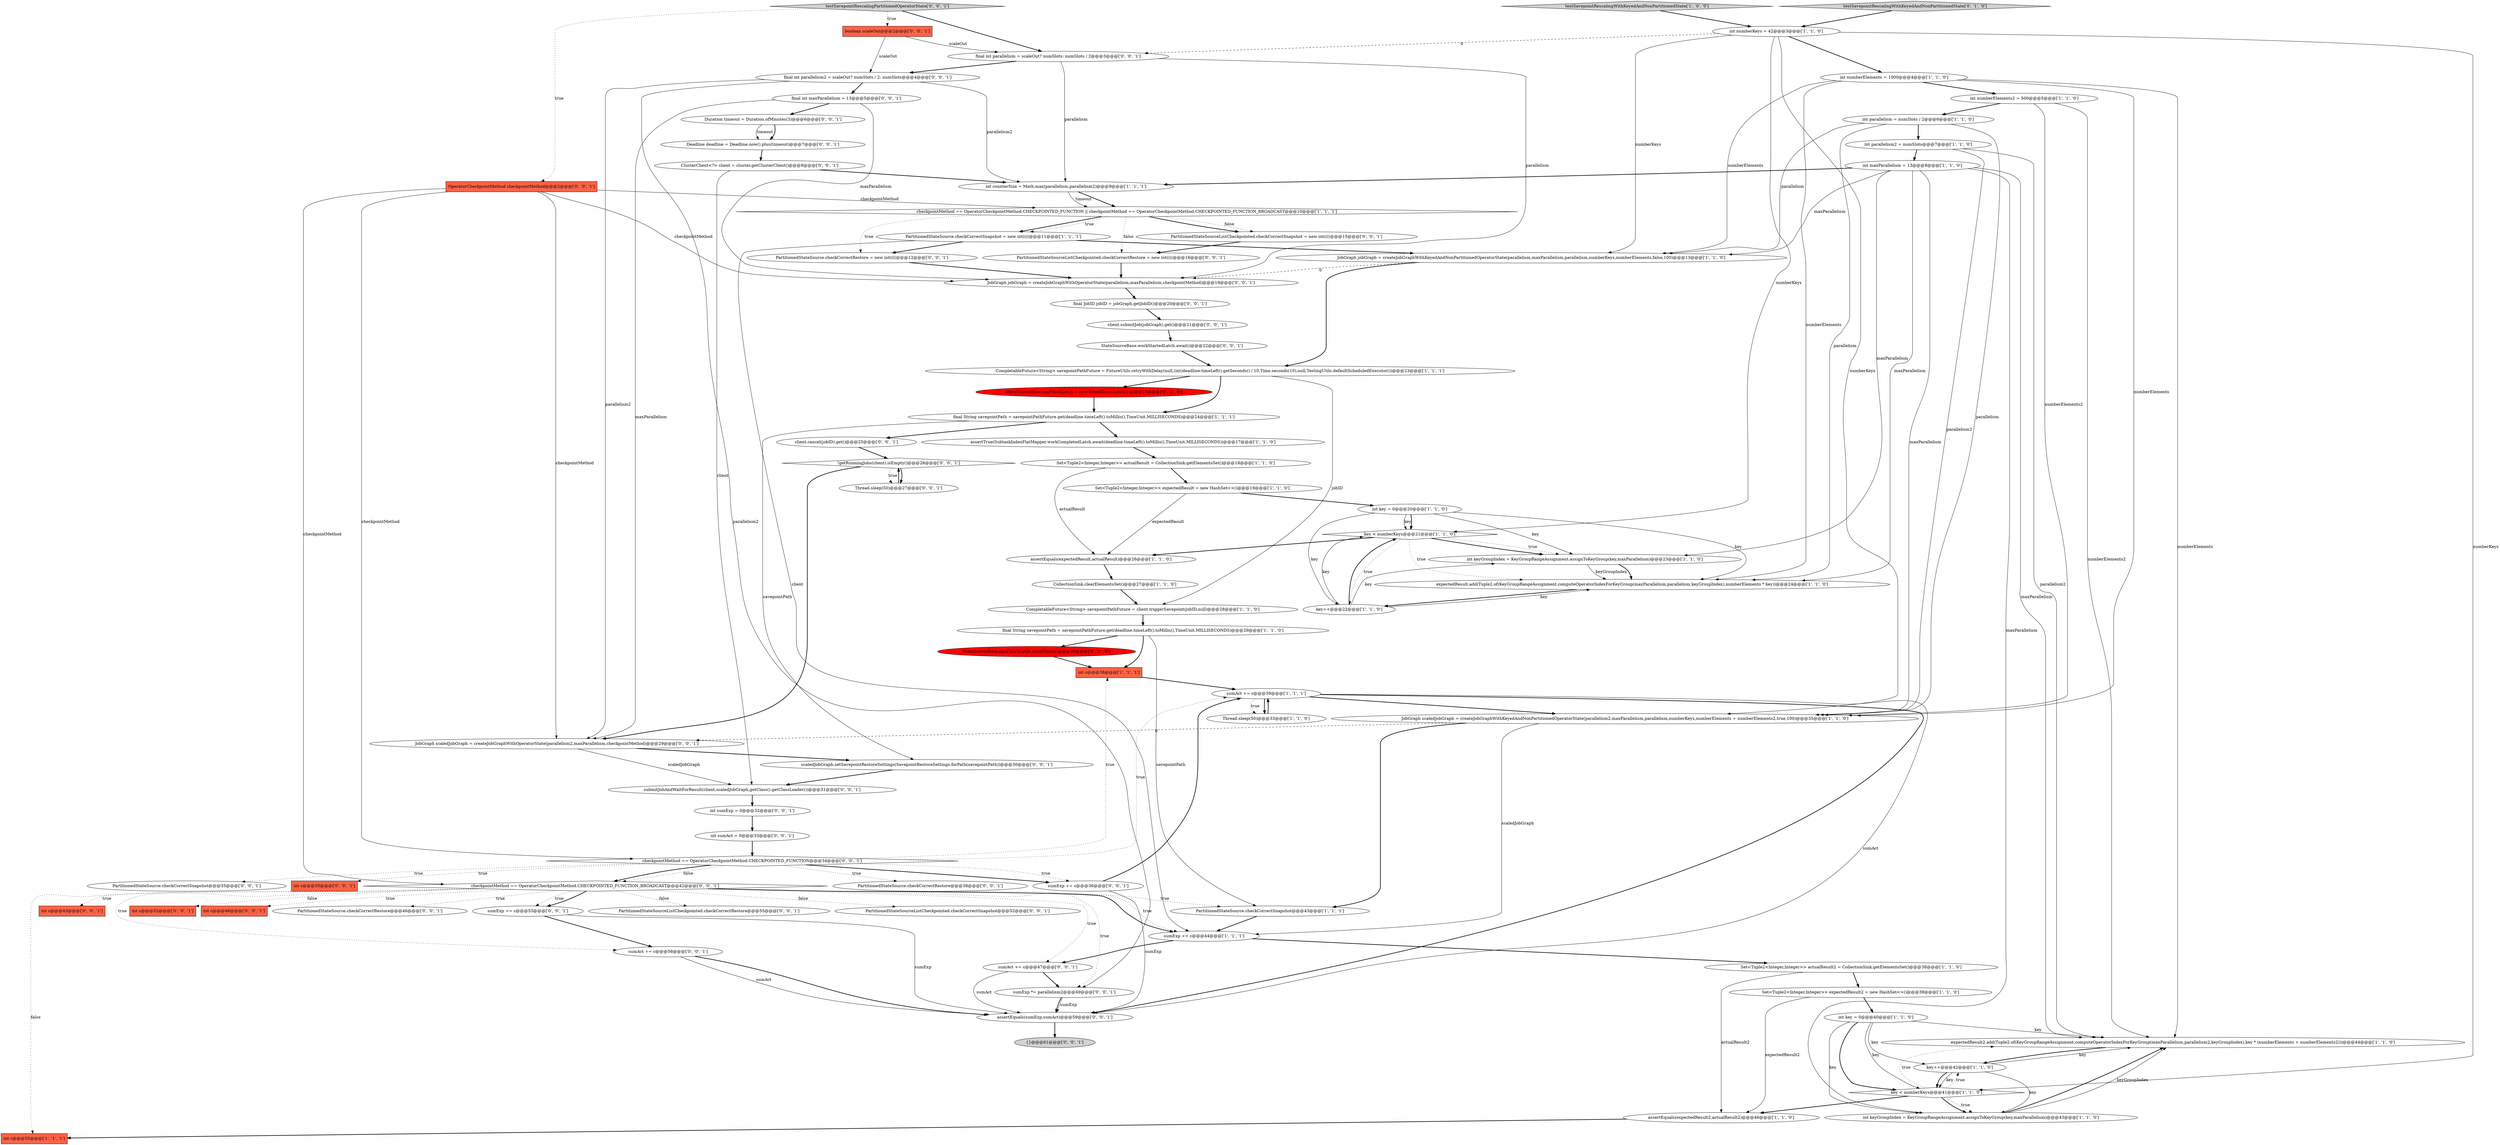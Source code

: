 digraph {
13 [style = filled, label = "key < numberKeys@@@21@@@['1', '1', '0']", fillcolor = white, shape = diamond image = "AAA0AAABBB1BBB"];
77 [style = filled, label = "sumExp += c@@@36@@@['0', '0', '1']", fillcolor = white, shape = ellipse image = "AAA0AAABBB3BBB"];
62 [style = filled, label = "int c@@@35@@@['0', '0', '1']", fillcolor = tomato, shape = box image = "AAA0AAABBB3BBB"];
78 [style = filled, label = "sumAct += c@@@47@@@['0', '0', '1']", fillcolor = white, shape = ellipse image = "AAA0AAABBB3BBB"];
41 [style = filled, label = "StateSourceBase.canFinishLatch = new CountDownLatch(1)@@@15@@@['0', '1', '0']", fillcolor = red, shape = ellipse image = "AAA1AAABBB2BBB"];
18 [style = filled, label = "JobGraph jobGraph = createJobGraphWithKeyedAndNonPartitionedOperatorState(parallelism,maxParallelism,parallelism,numberKeys,numberElements,false,100)@@@13@@@['1', '1', '0']", fillcolor = white, shape = ellipse image = "AAA0AAABBB1BBB"];
74 [style = filled, label = "StateSourceBase.workStartedLatch.await()@@@22@@@['0', '0', '1']", fillcolor = white, shape = ellipse image = "AAA0AAABBB3BBB"];
55 [style = filled, label = "int c@@@52@@@['0', '0', '1']", fillcolor = tomato, shape = box image = "AAA0AAABBB3BBB"];
28 [style = filled, label = "int key = 0@@@40@@@['1', '1', '0']", fillcolor = white, shape = ellipse image = "AAA0AAABBB1BBB"];
32 [style = filled, label = "int maxParallelism = 13@@@8@@@['1', '1', '0']", fillcolor = white, shape = ellipse image = "AAA0AAABBB1BBB"];
56 [style = filled, label = "checkpointMethod == OperatorCheckpointMethod.CHECKPOINTED_FUNCTION_BROADCAST@@@42@@@['0', '0', '1']", fillcolor = white, shape = diamond image = "AAA0AAABBB3BBB"];
44 [style = filled, label = "assertEquals(sumExp,sumAct)@@@59@@@['0', '0', '1']", fillcolor = white, shape = ellipse image = "AAA0AAABBB3BBB"];
73 [style = filled, label = "final int maxParallelism = 13@@@5@@@['0', '0', '1']", fillcolor = white, shape = ellipse image = "AAA0AAABBB3BBB"];
84 [style = filled, label = "int sumExp = 0@@@32@@@['0', '0', '1']", fillcolor = white, shape = ellipse image = "AAA0AAABBB3BBB"];
39 [style = filled, label = "CollectionSink.clearElementsSet()@@@27@@@['1', '1', '0']", fillcolor = white, shape = ellipse image = "AAA0AAABBB1BBB"];
79 [style = filled, label = "final int parallelism = scaleOut? numSlots: numSlots / 2@@@3@@@['0', '0', '1']", fillcolor = white, shape = ellipse image = "AAA0AAABBB3BBB"];
21 [style = filled, label = "assertTrue(SubtaskIndexFlatMapper.workCompletedLatch.await(deadline.timeLeft().toMillis(),TimeUnit.MILLISECONDS))@@@17@@@['1', '1', '0']", fillcolor = white, shape = ellipse image = "AAA0AAABBB1BBB"];
65 [style = filled, label = "int c@@@46@@@['0', '0', '1']", fillcolor = tomato, shape = box image = "AAA0AAABBB3BBB"];
75 [style = filled, label = "!getRunningJobs(client).isEmpty()@@@26@@@['0', '0', '1']", fillcolor = white, shape = diamond image = "AAA0AAABBB3BBB"];
3 [style = filled, label = "final String savepointPath = savepointPathFuture.get(deadline.timeLeft().toMillis(),TimeUnit.MILLISECONDS)@@@24@@@['1', '1', '1']", fillcolor = white, shape = ellipse image = "AAA0AAABBB1BBB"];
72 [style = filled, label = "OperatorCheckpointMethod checkpointMethod@@@2@@@['0', '0', '1']", fillcolor = tomato, shape = box image = "AAA0AAABBB3BBB"];
83 [style = filled, label = "ClusterClient<?> client = cluster.getClusterClient()@@@8@@@['0', '0', '1']", fillcolor = white, shape = ellipse image = "AAA0AAABBB3BBB"];
67 [style = filled, label = "PartitionedStateSource.checkCorrectRestore@@@38@@@['0', '0', '1']", fillcolor = white, shape = ellipse image = "AAA0AAABBB3BBB"];
76 [style = filled, label = "final JobID jobID = jobGraph.getJobID()@@@20@@@['0', '0', '1']", fillcolor = white, shape = ellipse image = "AAA0AAABBB3BBB"];
20 [style = filled, label = "int keyGroupIndex = KeyGroupRangeAssignment.assignToKeyGroup(key,maxParallelism)@@@23@@@['1', '1', '0']", fillcolor = white, shape = ellipse image = "AAA0AAABBB1BBB"];
40 [style = filled, label = "StateSourceBase.canFinishLatch.countDown()@@@30@@@['0', '1', '0']", fillcolor = red, shape = ellipse image = "AAA1AAABBB2BBB"];
14 [style = filled, label = "Thread.sleep(50)@@@33@@@['1', '1', '0']", fillcolor = white, shape = ellipse image = "AAA0AAABBB1BBB"];
37 [style = filled, label = "int numberKeys = 42@@@3@@@['1', '1', '0']", fillcolor = white, shape = ellipse image = "AAA0AAABBB1BBB"];
30 [style = filled, label = "expectedResult.add(Tuple2.of(KeyGroupRangeAssignment.computeOperatorIndexForKeyGroup(maxParallelism,parallelism,keyGroupIndex),numberElements * key))@@@24@@@['1', '1', '0']", fillcolor = white, shape = ellipse image = "AAA0AAABBB1BBB"];
52 [style = filled, label = "PartitionedStateSource.checkCorrectRestore@@@46@@@['0', '0', '1']", fillcolor = white, shape = ellipse image = "AAA0AAABBB3BBB"];
82 [style = filled, label = "sumExp += c@@@53@@@['0', '0', '1']", fillcolor = white, shape = ellipse image = "AAA0AAABBB3BBB"];
27 [style = filled, label = "int counterSize = Math.max(parallelism,parallelism2)@@@9@@@['1', '1', '1']", fillcolor = white, shape = ellipse image = "AAA0AAABBB1BBB"];
12 [style = filled, label = "Set<Tuple2<Integer,Integer>> actualResult = CollectionSink.getElementsSet()@@@18@@@['1', '1', '0']", fillcolor = white, shape = ellipse image = "AAA0AAABBB1BBB"];
58 [style = filled, label = "Thread.sleep(50)@@@27@@@['0', '0', '1']", fillcolor = white, shape = ellipse image = "AAA0AAABBB3BBB"];
19 [style = filled, label = "int numberElements2 = 500@@@5@@@['1', '1', '0']", fillcolor = white, shape = ellipse image = "AAA0AAABBB1BBB"];
34 [style = filled, label = "key++@@@22@@@['1', '1', '0']", fillcolor = white, shape = ellipse image = "AAA0AAABBB1BBB"];
42 [style = filled, label = "testSavepointRescalingWithKeyedAndNonPartitionedState['0', '1', '0']", fillcolor = lightgray, shape = diamond image = "AAA0AAABBB2BBB"];
81 [style = filled, label = "PartitionedStateSourceListCheckpointed.checkCorrectRestore = new int((((@@@16@@@['0', '0', '1']", fillcolor = white, shape = ellipse image = "AAA0AAABBB3BBB"];
36 [style = filled, label = "sumAct += c@@@39@@@['1', '1', '1']", fillcolor = white, shape = ellipse image = "AAA0AAABBB1BBB"];
31 [style = filled, label = "int parallelism2 = numSlots@@@7@@@['1', '1', '0']", fillcolor = white, shape = ellipse image = "AAA0AAABBB1BBB"];
47 [style = filled, label = "JobGraph scaledJobGraph = createJobGraphWithOperatorState(parallelism2,maxParallelism,checkpointMethod)@@@29@@@['0', '0', '1']", fillcolor = white, shape = ellipse image = "AAA0AAABBB3BBB"];
10 [style = filled, label = "testSavepointRescalingWithKeyedAndNonPartitionedState['1', '0', '0']", fillcolor = lightgray, shape = diamond image = "AAA0AAABBB1BBB"];
61 [style = filled, label = "int sumAct = 0@@@33@@@['0', '0', '1']", fillcolor = white, shape = ellipse image = "AAA0AAABBB3BBB"];
9 [style = filled, label = "expectedResult2.add(Tuple2.of(KeyGroupRangeAssignment.computeOperatorIndexForKeyGroup(maxParallelism,parallelism2,keyGroupIndex),key * (numberElements + numberElements2)))@@@44@@@['1', '1', '0']", fillcolor = white, shape = ellipse image = "AAA0AAABBB1BBB"];
35 [style = filled, label = "int c@@@38@@@['1', '1', '1']", fillcolor = tomato, shape = box image = "AAA0AAABBB1BBB"];
7 [style = filled, label = "final String savepointPath = savepointPathFuture.get(deadline.timeLeft().toMillis(),TimeUnit.MILLISECONDS)@@@29@@@['1', '1', '0']", fillcolor = white, shape = ellipse image = "AAA0AAABBB1BBB"];
22 [style = filled, label = "assertEquals(expectedResult,actualResult)@@@26@@@['1', '1', '0']", fillcolor = white, shape = ellipse image = "AAA0AAABBB1BBB"];
70 [style = filled, label = "submitJobAndWaitForResult(client,scaledJobGraph,getClass().getClassLoader())@@@31@@@['0', '0', '1']", fillcolor = white, shape = ellipse image = "AAA0AAABBB3BBB"];
4 [style = filled, label = "Set<Tuple2<Integer,Integer>> expectedResult = new HashSet<>()@@@19@@@['1', '1', '0']", fillcolor = white, shape = ellipse image = "AAA0AAABBB1BBB"];
57 [style = filled, label = "client.submitJob(jobGraph).get()@@@21@@@['0', '0', '1']", fillcolor = white, shape = ellipse image = "AAA0AAABBB3BBB"];
80 [style = filled, label = "client.cancel(jobID).get()@@@25@@@['0', '0', '1']", fillcolor = white, shape = ellipse image = "AAA0AAABBB3BBB"];
8 [style = filled, label = "int c@@@55@@@['1', '1', '1']", fillcolor = tomato, shape = box image = "AAA0AAABBB1BBB"];
51 [style = filled, label = "checkpointMethod == OperatorCheckpointMethod.CHECKPOINTED_FUNCTION@@@34@@@['0', '0', '1']", fillcolor = white, shape = diamond image = "AAA0AAABBB3BBB"];
45 [style = filled, label = "PartitionedStateSourceListCheckpointed.checkCorrectRestore@@@55@@@['0', '0', '1']", fillcolor = white, shape = ellipse image = "AAA0AAABBB3BBB"];
46 [style = filled, label = "{}@@@61@@@['0', '0', '1']", fillcolor = lightgray, shape = ellipse image = "AAA0AAABBB3BBB"];
59 [style = filled, label = "sumExp *= parallelism2@@@49@@@['0', '0', '1']", fillcolor = white, shape = ellipse image = "AAA0AAABBB3BBB"];
0 [style = filled, label = "key++@@@42@@@['1', '1', '0']", fillcolor = white, shape = ellipse image = "AAA0AAABBB1BBB"];
66 [style = filled, label = "PartitionedStateSourceListCheckpointed.checkCorrectSnapshot = new int((((@@@15@@@['0', '0', '1']", fillcolor = white, shape = ellipse image = "AAA0AAABBB3BBB"];
53 [style = filled, label = "boolean scaleOut@@@2@@@['0', '0', '1']", fillcolor = tomato, shape = box image = "AAA0AAABBB3BBB"];
17 [style = filled, label = "PartitionedStateSource.checkCorrectSnapshot = new int((((@@@11@@@['1', '1', '1']", fillcolor = white, shape = ellipse image = "AAA0AAABBB1BBB"];
15 [style = filled, label = "key < numberKeys@@@41@@@['1', '1', '0']", fillcolor = white, shape = diamond image = "AAA0AAABBB1BBB"];
5 [style = filled, label = "int key = 0@@@20@@@['1', '1', '0']", fillcolor = white, shape = ellipse image = "AAA0AAABBB1BBB"];
1 [style = filled, label = "CompletableFuture<String> savepointPathFuture = client.triggerSavepoint(jobID,null)@@@28@@@['1', '1', '0']", fillcolor = white, shape = ellipse image = "AAA0AAABBB1BBB"];
63 [style = filled, label = "PartitionedStateSourceListCheckpointed.checkCorrectSnapshot@@@52@@@['0', '0', '1']", fillcolor = white, shape = ellipse image = "AAA0AAABBB3BBB"];
6 [style = filled, label = "sumExp += c@@@44@@@['1', '1', '1']", fillcolor = white, shape = ellipse image = "AAA0AAABBB1BBB"];
38 [style = filled, label = "checkpointMethod == OperatorCheckpointMethod.CHECKPOINTED_FUNCTION || checkpointMethod == OperatorCheckpointMethod.CHECKPOINTED_FUNCTION_BROADCAST@@@10@@@['1', '1', '1']", fillcolor = white, shape = diamond image = "AAA0AAABBB1BBB"];
49 [style = filled, label = "int c@@@43@@@['0', '0', '1']", fillcolor = tomato, shape = box image = "AAA0AAABBB3BBB"];
26 [style = filled, label = "JobGraph scaledJobGraph = createJobGraphWithKeyedAndNonPartitionedOperatorState(parallelism2,maxParallelism,parallelism,numberKeys,numberElements + numberElements2,true,100)@@@35@@@['1', '1', '0']", fillcolor = white, shape = ellipse image = "AAA0AAABBB1BBB"];
43 [style = filled, label = "JobGraph jobGraph = createJobGraphWithOperatorState(parallelism,maxParallelism,checkpointMethod)@@@19@@@['0', '0', '1']", fillcolor = white, shape = ellipse image = "AAA0AAABBB3BBB"];
60 [style = filled, label = "Duration timeout = Duration.ofMinutes(3)@@@6@@@['0', '0', '1']", fillcolor = white, shape = ellipse image = "AAA0AAABBB3BBB"];
54 [style = filled, label = "PartitionedStateSource.checkCorrectSnapshot@@@35@@@['0', '0', '1']", fillcolor = white, shape = ellipse image = "AAA0AAABBB3BBB"];
11 [style = filled, label = "Set<Tuple2<Integer,Integer>> actualResult2 = CollectionSink.getElementsSet()@@@38@@@['1', '1', '0']", fillcolor = white, shape = ellipse image = "AAA0AAABBB1BBB"];
25 [style = filled, label = "CompletableFuture<String> savepointPathFuture = FutureUtils.retryWithDelay(null,(int)deadline.timeLeft().getSeconds() / 10,Time.seconds(10),null,TestingUtils.defaultScheduledExecutor())@@@23@@@['1', '1', '1']", fillcolor = white, shape = ellipse image = "AAA0AAABBB1BBB"];
48 [style = filled, label = "Deadline deadline = Deadline.now().plus(timeout)@@@7@@@['0', '0', '1']", fillcolor = white, shape = ellipse image = "AAA0AAABBB3BBB"];
16 [style = filled, label = "int keyGroupIndex = KeyGroupRangeAssignment.assignToKeyGroup(key,maxParallelism)@@@43@@@['1', '1', '0']", fillcolor = white, shape = ellipse image = "AAA0AAABBB1BBB"];
50 [style = filled, label = "testSavepointRescalingPartitionedOperatorState['0', '0', '1']", fillcolor = lightgray, shape = diamond image = "AAA0AAABBB3BBB"];
64 [style = filled, label = "PartitionedStateSource.checkCorrectRestore = new int((((@@@12@@@['0', '0', '1']", fillcolor = white, shape = ellipse image = "AAA0AAABBB3BBB"];
68 [style = filled, label = "sumAct += c@@@56@@@['0', '0', '1']", fillcolor = white, shape = ellipse image = "AAA0AAABBB3BBB"];
24 [style = filled, label = "int numberElements = 1000@@@4@@@['1', '1', '0']", fillcolor = white, shape = ellipse image = "AAA0AAABBB1BBB"];
23 [style = filled, label = "Set<Tuple2<Integer,Integer>> expectedResult2 = new HashSet<>()@@@39@@@['1', '1', '0']", fillcolor = white, shape = ellipse image = "AAA0AAABBB1BBB"];
71 [style = filled, label = "final int parallelism2 = scaleOut? numSlots / 2: numSlots@@@4@@@['0', '0', '1']", fillcolor = white, shape = ellipse image = "AAA0AAABBB3BBB"];
29 [style = filled, label = "int parallelism = numSlots / 2@@@6@@@['1', '1', '0']", fillcolor = white, shape = ellipse image = "AAA0AAABBB1BBB"];
2 [style = filled, label = "PartitionedStateSource.checkCorrectSnapshot@@@43@@@['1', '1', '1']", fillcolor = white, shape = ellipse image = "AAA0AAABBB1BBB"];
33 [style = filled, label = "assertEquals(expectedResult2,actualResult2)@@@46@@@['1', '1', '0']", fillcolor = white, shape = ellipse image = "AAA0AAABBB1BBB"];
69 [style = filled, label = "scaledJobGraph.setSavepointRestoreSettings(SavepointRestoreSettings.forPath(savepointPath))@@@30@@@['0', '0', '1']", fillcolor = white, shape = ellipse image = "AAA0AAABBB3BBB"];
18->43 [style = dashed, label="0"];
27->38 [style = bold, label=""];
84->61 [style = bold, label=""];
32->30 [style = solid, label="maxParallelism"];
56->63 [style = dotted, label="false"];
2->6 [style = bold, label=""];
51->36 [style = dotted, label="true"];
19->9 [style = solid, label="numberElements2"];
13->20 [style = dotted, label="true"];
56->65 [style = dotted, label="true"];
7->35 [style = bold, label=""];
48->83 [style = bold, label=""];
47->69 [style = bold, label=""];
3->80 [style = bold, label=""];
28->9 [style = solid, label="key"];
3->69 [style = solid, label="savepointPath"];
51->77 [style = dotted, label="true"];
0->15 [style = bold, label=""];
31->26 [style = solid, label="parallelism2"];
72->56 [style = solid, label="checkpointMethod"];
15->9 [style = dotted, label="true"];
37->18 [style = solid, label="numberKeys"];
23->28 [style = bold, label=""];
0->9 [style = solid, label="key"];
44->46 [style = bold, label=""];
56->8 [style = dotted, label="false"];
32->18 [style = solid, label="maxParallelism"];
32->16 [style = solid, label="maxParallelism"];
82->68 [style = bold, label=""];
6->11 [style = bold, label=""];
57->74 [style = bold, label=""];
56->6 [style = dotted, label="true"];
75->47 [style = bold, label=""];
13->22 [style = bold, label=""];
51->54 [style = dotted, label="true"];
20->30 [style = solid, label="keyGroupIndex"];
64->43 [style = bold, label=""];
16->9 [style = bold, label=""];
6->78 [style = bold, label=""];
58->75 [style = bold, label=""];
73->60 [style = bold, label=""];
24->30 [style = solid, label="numberElements"];
72->47 [style = solid, label="checkpointMethod"];
72->51 [style = solid, label="checkpointMethod"];
36->14 [style = dotted, label="true"];
51->56 [style = dotted, label="false"];
37->15 [style = solid, label="numberKeys"];
24->19 [style = bold, label=""];
79->27 [style = solid, label="parallelism"];
59->44 [style = solid, label="sumExp"];
36->44 [style = bold, label=""];
77->36 [style = bold, label=""];
5->30 [style = solid, label="key"];
0->15 [style = solid, label="key"];
53->71 [style = solid, label="scaleOut"];
25->3 [style = bold, label=""];
11->33 [style = solid, label="actualResult2"];
26->47 [style = dashed, label="0"];
30->34 [style = bold, label=""];
15->16 [style = dotted, label="true"];
70->84 [style = bold, label=""];
36->14 [style = bold, label=""];
60->48 [style = bold, label=""];
37->26 [style = solid, label="numberKeys"];
37->79 [style = dashed, label="0"];
81->43 [style = bold, label=""];
56->52 [style = dotted, label="true"];
34->13 [style = solid, label="key"];
16->9 [style = solid, label="keyGroupIndex"];
18->25 [style = bold, label=""];
38->64 [style = dotted, label="true"];
38->81 [style = dotted, label="false"];
51->67 [style = dotted, label="true"];
56->82 [style = bold, label=""];
24->26 [style = solid, label="numberElements"];
38->66 [style = dotted, label="false"];
59->44 [style = bold, label=""];
5->34 [style = solid, label="key"];
17->64 [style = bold, label=""];
0->16 [style = solid, label="key"];
71->47 [style = solid, label="parallelism2"];
38->17 [style = bold, label=""];
33->8 [style = bold, label=""];
5->13 [style = solid, label="key"];
29->26 [style = solid, label="parallelism"];
15->33 [style = bold, label=""];
13->34 [style = dotted, label="true"];
14->36 [style = bold, label=""];
56->78 [style = dotted, label="true"];
32->9 [style = solid, label="maxParallelism"];
36->44 [style = solid, label="sumAct"];
56->6 [style = bold, label=""];
73->43 [style = solid, label="maxParallelism"];
28->0 [style = solid, label="key"];
42->37 [style = bold, label=""];
72->38 [style = solid, label="checkpointMethod"];
37->24 [style = bold, label=""];
40->35 [style = bold, label=""];
17->6 [style = solid, label="client"];
56->55 [style = dotted, label="false"];
19->29 [style = bold, label=""];
31->32 [style = bold, label=""];
25->41 [style = bold, label=""];
78->59 [style = bold, label=""];
68->44 [style = bold, label=""];
53->79 [style = solid, label="scaleOut"];
51->77 [style = bold, label=""];
56->68 [style = dotted, label="true"];
5->20 [style = solid, label="key"];
29->30 [style = solid, label="parallelism"];
32->27 [style = bold, label=""];
47->70 [style = solid, label="scaledJobGraph"];
43->76 [style = bold, label=""];
31->9 [style = solid, label="parallelism2"];
32->26 [style = solid, label="maxParallelism"];
15->0 [style = dotted, label="true"];
1->7 [style = bold, label=""];
74->25 [style = bold, label=""];
60->48 [style = solid, label="timeout"];
29->18 [style = solid, label="parallelism"];
21->12 [style = bold, label=""];
71->59 [style = solid, label="parallelism2"];
50->53 [style = dotted, label="true"];
38->66 [style = bold, label=""];
71->73 [style = bold, label=""];
13->30 [style = dotted, label="true"];
78->44 [style = solid, label="sumAct"];
5->13 [style = bold, label=""];
56->2 [style = dotted, label="true"];
66->81 [style = bold, label=""];
22->39 [style = bold, label=""];
39->1 [style = bold, label=""];
3->21 [style = bold, label=""];
76->57 [style = bold, label=""];
28->16 [style = solid, label="key"];
79->71 [style = bold, label=""];
73->47 [style = solid, label="maxParallelism"];
4->5 [style = bold, label=""];
7->40 [style = bold, label=""];
4->22 [style = solid, label="expectedResult"];
24->9 [style = solid, label="numberElements"];
10->37 [style = bold, label=""];
61->51 [style = bold, label=""];
80->75 [style = bold, label=""];
28->15 [style = bold, label=""];
9->0 [style = bold, label=""];
34->30 [style = solid, label="key"];
83->70 [style = solid, label="client"];
26->6 [style = solid, label="scaledJobGraph"];
29->31 [style = bold, label=""];
41->3 [style = bold, label=""];
34->13 [style = bold, label=""];
83->27 [style = bold, label=""];
12->22 [style = solid, label="actualResult"];
34->20 [style = solid, label="key"];
79->43 [style = solid, label="parallelism"];
56->45 [style = dotted, label="false"];
7->2 [style = solid, label="savepointPath"];
51->56 [style = bold, label=""];
71->27 [style = solid, label="parallelism2"];
23->33 [style = solid, label="expectedResult2"];
36->26 [style = bold, label=""];
19->26 [style = solid, label="numberElements2"];
15->16 [style = bold, label=""];
32->20 [style = solid, label="maxParallelism"];
28->15 [style = solid, label="key"];
75->58 [style = bold, label=""];
25->1 [style = solid, label="jobID"];
26->2 [style = bold, label=""];
24->18 [style = solid, label="numberElements"];
72->43 [style = solid, label="checkpointMethod"];
12->4 [style = bold, label=""];
50->79 [style = bold, label=""];
77->44 [style = solid, label="sumExp"];
51->35 [style = dotted, label="true"];
38->17 [style = dotted, label="true"];
37->13 [style = solid, label="numberKeys"];
56->59 [style = dotted, label="true"];
82->44 [style = solid, label="sumExp"];
56->82 [style = dotted, label="true"];
75->58 [style = dotted, label="true"];
27->38 [style = solid, label="timeout"];
51->62 [style = dotted, label="true"];
56->49 [style = dotted, label="true"];
69->70 [style = bold, label=""];
35->36 [style = bold, label=""];
20->30 [style = bold, label=""];
11->23 [style = bold, label=""];
17->18 [style = bold, label=""];
50->72 [style = dotted, label="true"];
13->20 [style = bold, label=""];
68->44 [style = solid, label="sumAct"];
}
